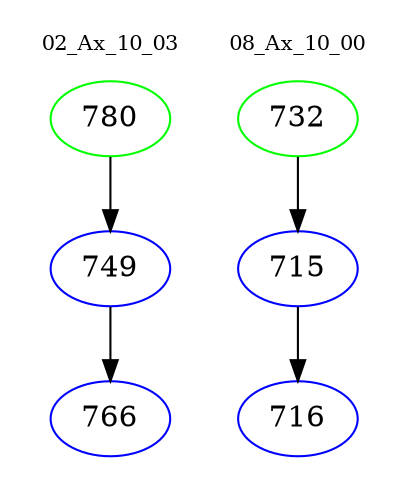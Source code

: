 digraph{
subgraph cluster_0 {
color = white
label = "02_Ax_10_03";
fontsize=10;
T0_780 [label="780", color="green"]
T0_780 -> T0_749 [color="black"]
T0_749 [label="749", color="blue"]
T0_749 -> T0_766 [color="black"]
T0_766 [label="766", color="blue"]
}
subgraph cluster_1 {
color = white
label = "08_Ax_10_00";
fontsize=10;
T1_732 [label="732", color="green"]
T1_732 -> T1_715 [color="black"]
T1_715 [label="715", color="blue"]
T1_715 -> T1_716 [color="black"]
T1_716 [label="716", color="blue"]
}
}
